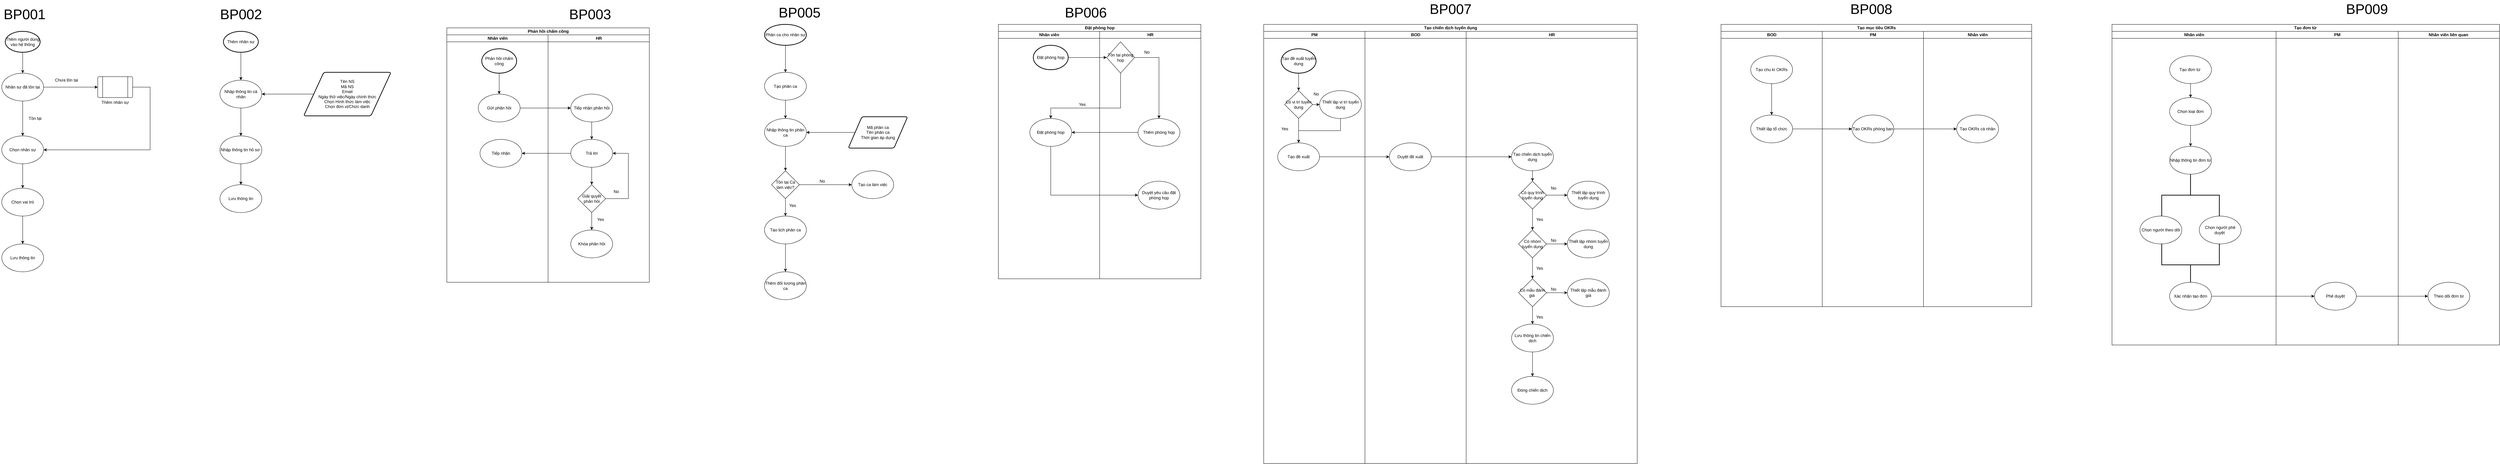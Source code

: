 <mxfile version="14.5.10" type="github">
  <diagram id="OnWkohsjED-JVvMXsNpU" name="Page-1">
    <mxGraphModel dx="1422" dy="794" grid="1" gridSize="10" guides="1" tooltips="1" connect="1" arrows="1" fold="1" page="1" pageScale="1" pageWidth="850" pageHeight="1100" math="0" shadow="0">
      <root>
        <mxCell id="0" />
        <mxCell id="1" parent="0" />
        <mxCell id="KjtllUWYRAtZ3XhFJOtX-8" style="edgeStyle=orthogonalEdgeStyle;rounded=0;orthogonalLoop=1;jettySize=auto;html=1;exitX=0.5;exitY=1;exitDx=0;exitDy=0;" parent="1" source="KjtllUWYRAtZ3XhFJOtX-5" target="KjtllUWYRAtZ3XhFJOtX-7" edge="1">
          <mxGeometry relative="1" as="geometry" />
        </mxCell>
        <mxCell id="KjtllUWYRAtZ3XhFJOtX-11" style="edgeStyle=orthogonalEdgeStyle;rounded=0;orthogonalLoop=1;jettySize=auto;html=1;entryX=0;entryY=0.5;entryDx=0;entryDy=0;" parent="1" source="KjtllUWYRAtZ3XhFJOtX-5" edge="1">
          <mxGeometry relative="1" as="geometry">
            <mxPoint x="590" y="260" as="targetPoint" />
          </mxGeometry>
        </mxCell>
        <mxCell id="KjtllUWYRAtZ3XhFJOtX-5" value="Nhân sự đã tồn tại" style="ellipse;whiteSpace=wrap;html=1;" parent="1" vertex="1">
          <mxGeometry x="315" y="220" width="120" height="80" as="geometry" />
        </mxCell>
        <mxCell id="KjtllUWYRAtZ3XhFJOtX-16" style="edgeStyle=orthogonalEdgeStyle;rounded=0;orthogonalLoop=1;jettySize=auto;html=1;exitX=0.5;exitY=1;exitDx=0;exitDy=0;entryX=0.5;entryY=0;entryDx=0;entryDy=0;" parent="1" source="KjtllUWYRAtZ3XhFJOtX-7" target="KjtllUWYRAtZ3XhFJOtX-15" edge="1">
          <mxGeometry relative="1" as="geometry" />
        </mxCell>
        <mxCell id="KjtllUWYRAtZ3XhFJOtX-7" value="Chọn nhân sự" style="ellipse;whiteSpace=wrap;html=1;" parent="1" vertex="1">
          <mxGeometry x="315" y="400" width="120" height="80" as="geometry" />
        </mxCell>
        <mxCell id="KjtllUWYRAtZ3XhFJOtX-9" value="Tồn tại" style="text;html=1;align=center;verticalAlign=middle;resizable=0;points=[];autosize=1;" parent="1" vertex="1">
          <mxGeometry x="385" y="340" width="50" height="20" as="geometry" />
        </mxCell>
        <mxCell id="KjtllUWYRAtZ3XhFJOtX-10" value="Chưa tồn tại" style="text;html=1;align=center;verticalAlign=middle;resizable=0;points=[];autosize=1;" parent="1" vertex="1">
          <mxGeometry x="460" y="230" width="80" height="20" as="geometry" />
        </mxCell>
        <mxCell id="KjtllUWYRAtZ3XhFJOtX-13" style="edgeStyle=orthogonalEdgeStyle;rounded=0;orthogonalLoop=1;jettySize=auto;html=1;entryX=1;entryY=0.5;entryDx=0;entryDy=0;" parent="1" source="KjtllUWYRAtZ3XhFJOtX-12" target="KjtllUWYRAtZ3XhFJOtX-7" edge="1">
          <mxGeometry relative="1" as="geometry">
            <Array as="points">
              <mxPoint x="740" y="260" />
              <mxPoint x="740" y="440" />
            </Array>
          </mxGeometry>
        </mxCell>
        <mxCell id="KjtllUWYRAtZ3XhFJOtX-12" value="Thêm nhân sự" style="verticalLabelPosition=bottom;verticalAlign=top;html=1;shape=process;whiteSpace=wrap;rounded=1;size=0.14;arcSize=6;" parent="1" vertex="1">
          <mxGeometry x="590" y="230" width="100" height="60" as="geometry" />
        </mxCell>
        <mxCell id="KjtllUWYRAtZ3XhFJOtX-25" style="edgeStyle=orthogonalEdgeStyle;rounded=0;orthogonalLoop=1;jettySize=auto;html=1;" parent="1" source="KjtllUWYRAtZ3XhFJOtX-15" target="KjtllUWYRAtZ3XhFJOtX-24" edge="1">
          <mxGeometry relative="1" as="geometry" />
        </mxCell>
        <mxCell id="KjtllUWYRAtZ3XhFJOtX-15" value="Chọn vai trò" style="ellipse;whiteSpace=wrap;html=1;" parent="1" vertex="1">
          <mxGeometry x="315" y="550" width="120" height="80" as="geometry" />
        </mxCell>
        <mxCell id="KjtllUWYRAtZ3XhFJOtX-19" style="edgeStyle=orthogonalEdgeStyle;rounded=0;orthogonalLoop=1;jettySize=auto;html=1;entryX=0.5;entryY=0;entryDx=0;entryDy=0;" parent="1" source="KjtllUWYRAtZ3XhFJOtX-18" target="KjtllUWYRAtZ3XhFJOtX-5" edge="1">
          <mxGeometry relative="1" as="geometry" />
        </mxCell>
        <mxCell id="KjtllUWYRAtZ3XhFJOtX-18" value="Thêm người dùng vào hệ thống" style="strokeWidth=2;html=1;shape=mxgraph.flowchart.start_1;whiteSpace=wrap;" parent="1" vertex="1">
          <mxGeometry x="325" y="100" width="100" height="60" as="geometry" />
        </mxCell>
        <mxCell id="KjtllUWYRAtZ3XhFJOtX-22" style="edgeStyle=orthogonalEdgeStyle;rounded=0;orthogonalLoop=1;jettySize=auto;html=1;" parent="1" source="KjtllUWYRAtZ3XhFJOtX-20" target="KjtllUWYRAtZ3XhFJOtX-21" edge="1">
          <mxGeometry relative="1" as="geometry" />
        </mxCell>
        <mxCell id="KjtllUWYRAtZ3XhFJOtX-20" value="Thêm nhân sự" style="strokeWidth=2;html=1;shape=mxgraph.flowchart.start_1;whiteSpace=wrap;" parent="1" vertex="1">
          <mxGeometry x="950" y="100" width="100" height="60" as="geometry" />
        </mxCell>
        <mxCell id="KjtllUWYRAtZ3XhFJOtX-31" style="edgeStyle=orthogonalEdgeStyle;rounded=0;orthogonalLoop=1;jettySize=auto;html=1;entryX=0.5;entryY=0;entryDx=0;entryDy=0;" parent="1" source="KjtllUWYRAtZ3XhFJOtX-21" target="KjtllUWYRAtZ3XhFJOtX-30" edge="1">
          <mxGeometry relative="1" as="geometry" />
        </mxCell>
        <mxCell id="KjtllUWYRAtZ3XhFJOtX-21" value="Nhập thông tin cá nhân" style="ellipse;whiteSpace=wrap;html=1;" parent="1" vertex="1">
          <mxGeometry x="940" y="240" width="120" height="80" as="geometry" />
        </mxCell>
        <mxCell id="KjtllUWYRAtZ3XhFJOtX-24" value="Lưu thông tin" style="ellipse;whiteSpace=wrap;html=1;" parent="1" vertex="1">
          <mxGeometry x="315" y="710" width="120" height="80" as="geometry" />
        </mxCell>
        <mxCell id="KjtllUWYRAtZ3XhFJOtX-26" value="Lưu thông tin" style="ellipse;whiteSpace=wrap;html=1;" parent="1" vertex="1">
          <mxGeometry x="940" y="540" width="120" height="80" as="geometry" />
        </mxCell>
        <mxCell id="KjtllUWYRAtZ3XhFJOtX-29" style="edgeStyle=orthogonalEdgeStyle;rounded=0;orthogonalLoop=1;jettySize=auto;html=1;entryX=1;entryY=0.5;entryDx=0;entryDy=0;" parent="1" source="KjtllUWYRAtZ3XhFJOtX-28" target="KjtllUWYRAtZ3XhFJOtX-21" edge="1">
          <mxGeometry relative="1" as="geometry" />
        </mxCell>
        <mxCell id="KjtllUWYRAtZ3XhFJOtX-28" value="Tên NS&lt;br&gt;Mã NS&lt;br&gt;Email&lt;br&gt;Ngày thử việc/Ngày chính thức&lt;br&gt;Chọn Hình thức làm việc&lt;br&gt;Chọn đơn vị/Chức danh" style="shape=parallelogram;html=1;strokeWidth=2;perimeter=parallelogramPerimeter;whiteSpace=wrap;rounded=1;arcSize=12;size=0.23;" parent="1" vertex="1">
          <mxGeometry x="1180" y="217.5" width="250" height="125" as="geometry" />
        </mxCell>
        <mxCell id="KjtllUWYRAtZ3XhFJOtX-32" style="edgeStyle=orthogonalEdgeStyle;rounded=0;orthogonalLoop=1;jettySize=auto;html=1;entryX=0.5;entryY=0;entryDx=0;entryDy=0;" parent="1" source="KjtllUWYRAtZ3XhFJOtX-30" target="KjtllUWYRAtZ3XhFJOtX-26" edge="1">
          <mxGeometry relative="1" as="geometry" />
        </mxCell>
        <mxCell id="KjtllUWYRAtZ3XhFJOtX-30" value="Nhập thông tin hồ sơ&amp;nbsp;" style="ellipse;whiteSpace=wrap;html=1;" parent="1" vertex="1">
          <mxGeometry x="940" y="400" width="120" height="80" as="geometry" />
        </mxCell>
        <mxCell id="KjtllUWYRAtZ3XhFJOtX-33" value="Phản hồi chấm công" style="swimlane;html=1;childLayout=stackLayout;resizeParent=1;resizeParentMax=0;startSize=20;" parent="1" vertex="1">
          <mxGeometry x="1590" y="90" width="580" height="730" as="geometry" />
        </mxCell>
        <mxCell id="KjtllUWYRAtZ3XhFJOtX-34" value="Nhân viên" style="swimlane;html=1;startSize=20;" parent="KjtllUWYRAtZ3XhFJOtX-33" vertex="1">
          <mxGeometry y="20" width="290" height="710" as="geometry" />
        </mxCell>
        <mxCell id="KjtllUWYRAtZ3XhFJOtX-40" style="edgeStyle=orthogonalEdgeStyle;rounded=0;orthogonalLoop=1;jettySize=auto;html=1;entryX=0.5;entryY=0;entryDx=0;entryDy=0;" parent="KjtllUWYRAtZ3XhFJOtX-34" source="KjtllUWYRAtZ3XhFJOtX-37" target="KjtllUWYRAtZ3XhFJOtX-39" edge="1">
          <mxGeometry relative="1" as="geometry" />
        </mxCell>
        <mxCell id="KjtllUWYRAtZ3XhFJOtX-37" value="Phản hồi chấm công" style="strokeWidth=2;html=1;shape=mxgraph.flowchart.start_2;whiteSpace=wrap;" parent="KjtllUWYRAtZ3XhFJOtX-34" vertex="1">
          <mxGeometry x="100" y="40" width="100" height="70" as="geometry" />
        </mxCell>
        <mxCell id="KjtllUWYRAtZ3XhFJOtX-39" value="Gửi phản hồi" style="ellipse;whiteSpace=wrap;html=1;" parent="KjtllUWYRAtZ3XhFJOtX-34" vertex="1">
          <mxGeometry x="90" y="170" width="120" height="80" as="geometry" />
        </mxCell>
        <mxCell id="KjtllUWYRAtZ3XhFJOtX-43" value="Tiếp nhận" style="ellipse;whiteSpace=wrap;html=1;" parent="KjtllUWYRAtZ3XhFJOtX-34" vertex="1">
          <mxGeometry x="95" y="300" width="120" height="80" as="geometry" />
        </mxCell>
        <mxCell id="KjtllUWYRAtZ3XhFJOtX-35" value="HR" style="swimlane;html=1;startSize=20;" parent="KjtllUWYRAtZ3XhFJOtX-33" vertex="1">
          <mxGeometry x="290" y="20" width="290" height="710" as="geometry" />
        </mxCell>
        <mxCell id="KjtllUWYRAtZ3XhFJOtX-45" style="edgeStyle=orthogonalEdgeStyle;rounded=0;orthogonalLoop=1;jettySize=auto;html=1;entryX=0.5;entryY=0;entryDx=0;entryDy=0;" parent="KjtllUWYRAtZ3XhFJOtX-35" source="KjtllUWYRAtZ3XhFJOtX-38" target="KjtllUWYRAtZ3XhFJOtX-42" edge="1">
          <mxGeometry relative="1" as="geometry" />
        </mxCell>
        <mxCell id="KjtllUWYRAtZ3XhFJOtX-38" value="Tiếp nhận phản hồi" style="ellipse;whiteSpace=wrap;html=1;" parent="KjtllUWYRAtZ3XhFJOtX-35" vertex="1">
          <mxGeometry x="65" y="170" width="120" height="80" as="geometry" />
        </mxCell>
        <mxCell id="KjtllUWYRAtZ3XhFJOtX-49" style="edgeStyle=orthogonalEdgeStyle;rounded=0;orthogonalLoop=1;jettySize=auto;html=1;exitX=0.5;exitY=1;exitDx=0;exitDy=0;" parent="KjtllUWYRAtZ3XhFJOtX-35" source="KjtllUWYRAtZ3XhFJOtX-42" target="KjtllUWYRAtZ3XhFJOtX-46" edge="1">
          <mxGeometry relative="1" as="geometry" />
        </mxCell>
        <mxCell id="KjtllUWYRAtZ3XhFJOtX-42" value="Trả lời" style="ellipse;whiteSpace=wrap;html=1;" parent="KjtllUWYRAtZ3XhFJOtX-35" vertex="1">
          <mxGeometry x="65" y="300" width="120" height="80" as="geometry" />
        </mxCell>
        <mxCell id="KjtllUWYRAtZ3XhFJOtX-48" style="edgeStyle=orthogonalEdgeStyle;rounded=0;orthogonalLoop=1;jettySize=auto;html=1;exitX=0.5;exitY=1;exitDx=0;exitDy=0;entryX=0.5;entryY=0;entryDx=0;entryDy=0;" parent="KjtllUWYRAtZ3XhFJOtX-35" source="KjtllUWYRAtZ3XhFJOtX-46" target="KjtllUWYRAtZ3XhFJOtX-47" edge="1">
          <mxGeometry relative="1" as="geometry" />
        </mxCell>
        <mxCell id="KjtllUWYRAtZ3XhFJOtX-51" style="edgeStyle=orthogonalEdgeStyle;rounded=0;orthogonalLoop=1;jettySize=auto;html=1;exitX=1;exitY=0.5;exitDx=0;exitDy=0;entryX=1;entryY=0.5;entryDx=0;entryDy=0;" parent="KjtllUWYRAtZ3XhFJOtX-35" source="KjtllUWYRAtZ3XhFJOtX-46" target="KjtllUWYRAtZ3XhFJOtX-42" edge="1">
          <mxGeometry relative="1" as="geometry">
            <Array as="points">
              <mxPoint x="230" y="470" />
              <mxPoint x="230" y="340" />
            </Array>
          </mxGeometry>
        </mxCell>
        <mxCell id="KjtllUWYRAtZ3XhFJOtX-46" value="Giải quyết phản hồi" style="rhombus;whiteSpace=wrap;html=1;" parent="KjtllUWYRAtZ3XhFJOtX-35" vertex="1">
          <mxGeometry x="85" y="430" width="80" height="80" as="geometry" />
        </mxCell>
        <mxCell id="KjtllUWYRAtZ3XhFJOtX-47" value="Khóa phản hồi" style="ellipse;whiteSpace=wrap;html=1;" parent="KjtllUWYRAtZ3XhFJOtX-35" vertex="1">
          <mxGeometry x="65" y="560" width="120" height="80" as="geometry" />
        </mxCell>
        <mxCell id="KjtllUWYRAtZ3XhFJOtX-50" value="Yes" style="text;html=1;align=center;verticalAlign=middle;resizable=0;points=[];autosize=1;" parent="KjtllUWYRAtZ3XhFJOtX-35" vertex="1">
          <mxGeometry x="130" y="520" width="40" height="20" as="geometry" />
        </mxCell>
        <mxCell id="KjtllUWYRAtZ3XhFJOtX-52" value="No" style="text;html=1;align=center;verticalAlign=middle;resizable=0;points=[];autosize=1;" parent="KjtllUWYRAtZ3XhFJOtX-35" vertex="1">
          <mxGeometry x="180" y="440" width="30" height="20" as="geometry" />
        </mxCell>
        <mxCell id="KjtllUWYRAtZ3XhFJOtX-41" style="edgeStyle=orthogonalEdgeStyle;rounded=0;orthogonalLoop=1;jettySize=auto;html=1;" parent="KjtllUWYRAtZ3XhFJOtX-33" source="KjtllUWYRAtZ3XhFJOtX-39" target="KjtllUWYRAtZ3XhFJOtX-38" edge="1">
          <mxGeometry relative="1" as="geometry" />
        </mxCell>
        <mxCell id="KjtllUWYRAtZ3XhFJOtX-44" style="edgeStyle=orthogonalEdgeStyle;rounded=0;orthogonalLoop=1;jettySize=auto;html=1;entryX=1;entryY=0.5;entryDx=0;entryDy=0;" parent="KjtllUWYRAtZ3XhFJOtX-33" source="KjtllUWYRAtZ3XhFJOtX-42" target="KjtllUWYRAtZ3XhFJOtX-43" edge="1">
          <mxGeometry relative="1" as="geometry" />
        </mxCell>
        <mxCell id="IRBAEC7LRZu6WZKcCCB6-42" style="edgeStyle=orthogonalEdgeStyle;rounded=0;orthogonalLoop=1;jettySize=auto;html=1;fontSize=40;" parent="1" source="KjtllUWYRAtZ3XhFJOtX-53" target="KjtllUWYRAtZ3XhFJOtX-54" edge="1">
          <mxGeometry relative="1" as="geometry" />
        </mxCell>
        <mxCell id="KjtllUWYRAtZ3XhFJOtX-53" value="Phân ca cho nhân sự" style="strokeWidth=2;html=1;shape=mxgraph.flowchart.start_1;whiteSpace=wrap;" parent="1" vertex="1">
          <mxGeometry x="2500" y="80" width="120" height="60" as="geometry" />
        </mxCell>
        <mxCell id="KjtllUWYRAtZ3XhFJOtX-65" style="edgeStyle=orthogonalEdgeStyle;rounded=0;orthogonalLoop=1;jettySize=auto;html=1;exitX=0.5;exitY=1;exitDx=0;exitDy=0;" parent="1" source="KjtllUWYRAtZ3XhFJOtX-54" target="KjtllUWYRAtZ3XhFJOtX-55" edge="1">
          <mxGeometry relative="1" as="geometry" />
        </mxCell>
        <mxCell id="KjtllUWYRAtZ3XhFJOtX-54" value="Tạo phân ca" style="ellipse;whiteSpace=wrap;html=1;" parent="1" vertex="1">
          <mxGeometry x="2500" y="217.5" width="120" height="80" as="geometry" />
        </mxCell>
        <mxCell id="KjtllUWYRAtZ3XhFJOtX-64" style="edgeStyle=orthogonalEdgeStyle;rounded=0;orthogonalLoop=1;jettySize=auto;html=1;" parent="1" source="KjtllUWYRAtZ3XhFJOtX-55" target="KjtllUWYRAtZ3XhFJOtX-60" edge="1">
          <mxGeometry relative="1" as="geometry" />
        </mxCell>
        <mxCell id="KjtllUWYRAtZ3XhFJOtX-55" value="Nhập thông tin phân ca" style="ellipse;whiteSpace=wrap;html=1;" parent="1" vertex="1">
          <mxGeometry x="2500" y="350" width="120" height="80" as="geometry" />
        </mxCell>
        <mxCell id="KjtllUWYRAtZ3XhFJOtX-57" style="edgeStyle=orthogonalEdgeStyle;rounded=0;orthogonalLoop=1;jettySize=auto;html=1;exitX=0;exitY=0.5;exitDx=0;exitDy=0;entryX=1;entryY=0.5;entryDx=0;entryDy=0;" parent="1" source="KjtllUWYRAtZ3XhFJOtX-56" target="KjtllUWYRAtZ3XhFJOtX-55" edge="1">
          <mxGeometry relative="1" as="geometry" />
        </mxCell>
        <mxCell id="KjtllUWYRAtZ3XhFJOtX-56" value="Mã phân ca&lt;br&gt;Tên phân ca&lt;br&gt;Thời gian áp dụng&lt;br&gt;" style="shape=parallelogram;html=1;strokeWidth=2;perimeter=parallelogramPerimeter;whiteSpace=wrap;rounded=1;arcSize=12;size=0.23;" parent="1" vertex="1">
          <mxGeometry x="2740" y="345" width="170" height="90" as="geometry" />
        </mxCell>
        <mxCell id="KjtllUWYRAtZ3XhFJOtX-70" style="edgeStyle=orthogonalEdgeStyle;rounded=0;orthogonalLoop=1;jettySize=auto;html=1;entryX=0.5;entryY=0;entryDx=0;entryDy=0;" parent="1" source="KjtllUWYRAtZ3XhFJOtX-58" target="KjtllUWYRAtZ3XhFJOtX-69" edge="1">
          <mxGeometry relative="1" as="geometry" />
        </mxCell>
        <mxCell id="KjtllUWYRAtZ3XhFJOtX-58" value="Tạo lịch phân ca" style="ellipse;whiteSpace=wrap;html=1;" parent="1" vertex="1">
          <mxGeometry x="2500" y="630" width="120" height="80" as="geometry" />
        </mxCell>
        <mxCell id="KjtllUWYRAtZ3XhFJOtX-63" style="edgeStyle=orthogonalEdgeStyle;rounded=0;orthogonalLoop=1;jettySize=auto;html=1;" parent="1" source="KjtllUWYRAtZ3XhFJOtX-60" target="KjtllUWYRAtZ3XhFJOtX-61" edge="1">
          <mxGeometry relative="1" as="geometry" />
        </mxCell>
        <mxCell id="KjtllUWYRAtZ3XhFJOtX-66" style="edgeStyle=orthogonalEdgeStyle;rounded=0;orthogonalLoop=1;jettySize=auto;html=1;exitX=0.5;exitY=1;exitDx=0;exitDy=0;" parent="1" source="KjtllUWYRAtZ3XhFJOtX-60" target="KjtllUWYRAtZ3XhFJOtX-58" edge="1">
          <mxGeometry relative="1" as="geometry" />
        </mxCell>
        <mxCell id="KjtllUWYRAtZ3XhFJOtX-60" value="Tồn tại Ca làm việc?" style="rhombus;whiteSpace=wrap;html=1;" parent="1" vertex="1">
          <mxGeometry x="2520" y="500" width="80" height="80" as="geometry" />
        </mxCell>
        <mxCell id="KjtllUWYRAtZ3XhFJOtX-61" value="Tạo ca làm việc" style="ellipse;whiteSpace=wrap;html=1;" parent="1" vertex="1">
          <mxGeometry x="2750" y="500" width="120" height="80" as="geometry" />
        </mxCell>
        <mxCell id="KjtllUWYRAtZ3XhFJOtX-67" value="No" style="text;html=1;align=center;verticalAlign=middle;resizable=0;points=[];autosize=1;" parent="1" vertex="1">
          <mxGeometry x="2650" y="520" width="30" height="20" as="geometry" />
        </mxCell>
        <mxCell id="KjtllUWYRAtZ3XhFJOtX-68" value="Yes" style="text;html=1;align=center;verticalAlign=middle;resizable=0;points=[];autosize=1;" parent="1" vertex="1">
          <mxGeometry x="2560" y="590" width="40" height="20" as="geometry" />
        </mxCell>
        <mxCell id="KjtllUWYRAtZ3XhFJOtX-69" value="Thêm đối tượng phân ca" style="ellipse;whiteSpace=wrap;html=1;" parent="1" vertex="1">
          <mxGeometry x="2500" y="790" width="120" height="80" as="geometry" />
        </mxCell>
        <mxCell id="KjtllUWYRAtZ3XhFJOtX-72" value="Đặt phòng họp" style="swimlane;html=1;childLayout=stackLayout;resizeParent=1;resizeParentMax=0;startSize=20;" parent="1" vertex="1">
          <mxGeometry x="3170" y="80" width="580" height="730" as="geometry" />
        </mxCell>
        <mxCell id="KjtllUWYRAtZ3XhFJOtX-73" value="Nhân viên" style="swimlane;html=1;startSize=20;" parent="KjtllUWYRAtZ3XhFJOtX-72" vertex="1">
          <mxGeometry y="20" width="290" height="710" as="geometry" />
        </mxCell>
        <mxCell id="KjtllUWYRAtZ3XhFJOtX-75" value="Đặt phòng họp" style="strokeWidth=2;html=1;shape=mxgraph.flowchart.start_2;whiteSpace=wrap;" parent="KjtllUWYRAtZ3XhFJOtX-73" vertex="1">
          <mxGeometry x="100" y="40" width="100" height="70" as="geometry" />
        </mxCell>
        <mxCell id="KjtllUWYRAtZ3XhFJOtX-96" value="Đặt phòng họp" style="ellipse;whiteSpace=wrap;html=1;" parent="KjtllUWYRAtZ3XhFJOtX-73" vertex="1">
          <mxGeometry x="90" y="250" width="120" height="80" as="geometry" />
        </mxCell>
        <mxCell id="KjtllUWYRAtZ3XhFJOtX-98" value="Yes" style="text;html=1;align=center;verticalAlign=middle;resizable=0;points=[];autosize=1;" parent="KjtllUWYRAtZ3XhFJOtX-73" vertex="1">
          <mxGeometry x="220" y="200" width="40" height="20" as="geometry" />
        </mxCell>
        <mxCell id="KjtllUWYRAtZ3XhFJOtX-92" style="edgeStyle=orthogonalEdgeStyle;rounded=0;orthogonalLoop=1;jettySize=auto;html=1;entryX=0;entryY=0.5;entryDx=0;entryDy=0;" parent="KjtllUWYRAtZ3XhFJOtX-72" source="KjtllUWYRAtZ3XhFJOtX-75" target="KjtllUWYRAtZ3XhFJOtX-91" edge="1">
          <mxGeometry relative="1" as="geometry" />
        </mxCell>
        <mxCell id="KjtllUWYRAtZ3XhFJOtX-97" style="edgeStyle=orthogonalEdgeStyle;rounded=0;orthogonalLoop=1;jettySize=auto;html=1;entryX=0.5;entryY=0;entryDx=0;entryDy=0;" parent="KjtllUWYRAtZ3XhFJOtX-72" source="KjtllUWYRAtZ3XhFJOtX-91" target="KjtllUWYRAtZ3XhFJOtX-96" edge="1">
          <mxGeometry relative="1" as="geometry">
            <Array as="points">
              <mxPoint x="350" y="240" />
            </Array>
          </mxGeometry>
        </mxCell>
        <mxCell id="KjtllUWYRAtZ3XhFJOtX-99" style="edgeStyle=orthogonalEdgeStyle;rounded=0;orthogonalLoop=1;jettySize=auto;html=1;entryX=1;entryY=0.5;entryDx=0;entryDy=0;" parent="KjtllUWYRAtZ3XhFJOtX-72" source="KjtllUWYRAtZ3XhFJOtX-93" target="KjtllUWYRAtZ3XhFJOtX-96" edge="1">
          <mxGeometry relative="1" as="geometry" />
        </mxCell>
        <mxCell id="KjtllUWYRAtZ3XhFJOtX-78" value="HR" style="swimlane;html=1;startSize=20;" parent="KjtllUWYRAtZ3XhFJOtX-72" vertex="1">
          <mxGeometry x="290" y="20" width="290" height="710" as="geometry" />
        </mxCell>
        <mxCell id="KjtllUWYRAtZ3XhFJOtX-94" style="edgeStyle=orthogonalEdgeStyle;rounded=0;orthogonalLoop=1;jettySize=auto;html=1;entryX=0.5;entryY=0;entryDx=0;entryDy=0;" parent="KjtllUWYRAtZ3XhFJOtX-78" source="KjtllUWYRAtZ3XhFJOtX-91" target="KjtllUWYRAtZ3XhFJOtX-93" edge="1">
          <mxGeometry relative="1" as="geometry" />
        </mxCell>
        <mxCell id="KjtllUWYRAtZ3XhFJOtX-91" value="Tồn tại phòng họp" style="rhombus;whiteSpace=wrap;html=1;" parent="KjtllUWYRAtZ3XhFJOtX-78" vertex="1">
          <mxGeometry x="20" y="30" width="80" height="90" as="geometry" />
        </mxCell>
        <mxCell id="KjtllUWYRAtZ3XhFJOtX-93" value="Thêm phòng họp" style="ellipse;whiteSpace=wrap;html=1;" parent="KjtllUWYRAtZ3XhFJOtX-78" vertex="1">
          <mxGeometry x="110" y="250" width="120" height="80" as="geometry" />
        </mxCell>
        <mxCell id="KjtllUWYRAtZ3XhFJOtX-95" value="No" style="text;html=1;align=center;verticalAlign=middle;resizable=0;points=[];autosize=1;" parent="KjtllUWYRAtZ3XhFJOtX-78" vertex="1">
          <mxGeometry x="120" y="50" width="30" height="20" as="geometry" />
        </mxCell>
        <mxCell id="KjtllUWYRAtZ3XhFJOtX-100" value="Duyệt yêu cầu đặt phòng họp" style="ellipse;whiteSpace=wrap;html=1;" parent="KjtllUWYRAtZ3XhFJOtX-78" vertex="1">
          <mxGeometry x="110" y="430" width="120" height="80" as="geometry" />
        </mxCell>
        <mxCell id="KjtllUWYRAtZ3XhFJOtX-102" style="edgeStyle=orthogonalEdgeStyle;rounded=0;orthogonalLoop=1;jettySize=auto;html=1;entryX=0;entryY=0.5;entryDx=0;entryDy=0;" parent="KjtllUWYRAtZ3XhFJOtX-72" source="KjtllUWYRAtZ3XhFJOtX-96" target="KjtllUWYRAtZ3XhFJOtX-100" edge="1">
          <mxGeometry relative="1" as="geometry">
            <Array as="points">
              <mxPoint x="150" y="490" />
            </Array>
          </mxGeometry>
        </mxCell>
        <mxCell id="KjtllUWYRAtZ3XhFJOtX-103" value="Tạo chiến dịch tuyển dụng" style="swimlane;html=1;childLayout=stackLayout;resizeParent=1;resizeParentMax=0;startSize=20;" parent="1" vertex="1">
          <mxGeometry x="3930" y="80" width="1070" height="1260" as="geometry" />
        </mxCell>
        <mxCell id="KjtllUWYRAtZ3XhFJOtX-104" value="PM" style="swimlane;html=1;startSize=20;" parent="KjtllUWYRAtZ3XhFJOtX-103" vertex="1">
          <mxGeometry y="20" width="290" height="1240" as="geometry" />
        </mxCell>
        <mxCell id="KjtllUWYRAtZ3XhFJOtX-141" style="edgeStyle=orthogonalEdgeStyle;rounded=0;orthogonalLoop=1;jettySize=auto;html=1;exitX=0.5;exitY=1;exitDx=0;exitDy=0;exitPerimeter=0;" parent="KjtllUWYRAtZ3XhFJOtX-104" source="KjtllUWYRAtZ3XhFJOtX-105" target="KjtllUWYRAtZ3XhFJOtX-121" edge="1">
          <mxGeometry relative="1" as="geometry" />
        </mxCell>
        <mxCell id="KjtllUWYRAtZ3XhFJOtX-105" value="Tạo đề xuất tuyển dụng" style="strokeWidth=2;html=1;shape=mxgraph.flowchart.start_2;whiteSpace=wrap;" parent="KjtllUWYRAtZ3XhFJOtX-104" vertex="1">
          <mxGeometry x="50" y="50" width="100" height="70" as="geometry" />
        </mxCell>
        <mxCell id="KjtllUWYRAtZ3XhFJOtX-142" style="edgeStyle=orthogonalEdgeStyle;rounded=0;orthogonalLoop=1;jettySize=auto;html=1;exitX=1;exitY=0.5;exitDx=0;exitDy=0;entryX=0;entryY=0.5;entryDx=0;entryDy=0;" parent="KjtllUWYRAtZ3XhFJOtX-104" source="KjtllUWYRAtZ3XhFJOtX-121" target="KjtllUWYRAtZ3XhFJOtX-130" edge="1">
          <mxGeometry relative="1" as="geometry" />
        </mxCell>
        <mxCell id="KjtllUWYRAtZ3XhFJOtX-143" style="edgeStyle=orthogonalEdgeStyle;rounded=0;orthogonalLoop=1;jettySize=auto;html=1;" parent="KjtllUWYRAtZ3XhFJOtX-104" source="KjtllUWYRAtZ3XhFJOtX-121" target="KjtllUWYRAtZ3XhFJOtX-122" edge="1">
          <mxGeometry relative="1" as="geometry" />
        </mxCell>
        <mxCell id="KjtllUWYRAtZ3XhFJOtX-121" value="Có vị trí tuyển dụng" style="rhombus;whiteSpace=wrap;html=1;" parent="KjtllUWYRAtZ3XhFJOtX-104" vertex="1">
          <mxGeometry x="60" y="170" width="80" height="80" as="geometry" />
        </mxCell>
        <mxCell id="KjtllUWYRAtZ3XhFJOtX-122" value="Tạo đề xuất" style="ellipse;whiteSpace=wrap;html=1;" parent="KjtllUWYRAtZ3XhFJOtX-104" vertex="1">
          <mxGeometry x="40" y="320" width="120" height="80" as="geometry" />
        </mxCell>
        <mxCell id="KjtllUWYRAtZ3XhFJOtX-144" style="edgeStyle=orthogonalEdgeStyle;rounded=0;orthogonalLoop=1;jettySize=auto;html=1;exitX=0.5;exitY=1;exitDx=0;exitDy=0;entryX=0.5;entryY=0;entryDx=0;entryDy=0;" parent="KjtllUWYRAtZ3XhFJOtX-104" source="KjtllUWYRAtZ3XhFJOtX-130" target="KjtllUWYRAtZ3XhFJOtX-122" edge="1">
          <mxGeometry relative="1" as="geometry" />
        </mxCell>
        <mxCell id="KjtllUWYRAtZ3XhFJOtX-130" value="Thiết lập vị trí tuyển dụng" style="ellipse;whiteSpace=wrap;html=1;" parent="KjtllUWYRAtZ3XhFJOtX-104" vertex="1">
          <mxGeometry x="160" y="170" width="120" height="80" as="geometry" />
        </mxCell>
        <mxCell id="KjtllUWYRAtZ3XhFJOtX-124" value="BOD" style="swimlane;html=1;startSize=20;" parent="KjtllUWYRAtZ3XhFJOtX-103" vertex="1">
          <mxGeometry x="290" y="20" width="290" height="1240" as="geometry" />
        </mxCell>
        <mxCell id="KjtllUWYRAtZ3XhFJOtX-125" value="Duyệt đề xuất" style="ellipse;whiteSpace=wrap;html=1;" parent="KjtllUWYRAtZ3XhFJOtX-124" vertex="1">
          <mxGeometry x="70" y="320" width="120" height="80" as="geometry" />
        </mxCell>
        <mxCell id="KjtllUWYRAtZ3XhFJOtX-147" style="edgeStyle=orthogonalEdgeStyle;rounded=0;orthogonalLoop=1;jettySize=auto;html=1;exitX=1;exitY=0.5;exitDx=0;exitDy=0;entryX=0;entryY=0.5;entryDx=0;entryDy=0;" parent="KjtllUWYRAtZ3XhFJOtX-103" source="KjtllUWYRAtZ3XhFJOtX-122" target="KjtllUWYRAtZ3XhFJOtX-125" edge="1">
          <mxGeometry relative="1" as="geometry" />
        </mxCell>
        <mxCell id="KjtllUWYRAtZ3XhFJOtX-148" style="edgeStyle=orthogonalEdgeStyle;rounded=0;orthogonalLoop=1;jettySize=auto;html=1;exitX=1;exitY=0.5;exitDx=0;exitDy=0;" parent="KjtllUWYRAtZ3XhFJOtX-103" source="KjtllUWYRAtZ3XhFJOtX-125" target="KjtllUWYRAtZ3XhFJOtX-126" edge="1">
          <mxGeometry relative="1" as="geometry" />
        </mxCell>
        <mxCell id="KjtllUWYRAtZ3XhFJOtX-111" value="HR" style="swimlane;html=1;startSize=20;" parent="KjtllUWYRAtZ3XhFJOtX-103" vertex="1">
          <mxGeometry x="580" y="20" width="490" height="1240" as="geometry" />
        </mxCell>
        <mxCell id="KjtllUWYRAtZ3XhFJOtX-136" style="edgeStyle=orthogonalEdgeStyle;rounded=0;orthogonalLoop=1;jettySize=auto;html=1;exitX=1;exitY=0.5;exitDx=0;exitDy=0;" parent="KjtllUWYRAtZ3XhFJOtX-111" source="KjtllUWYRAtZ3XhFJOtX-127" target="KjtllUWYRAtZ3XhFJOtX-133" edge="1">
          <mxGeometry relative="1" as="geometry" />
        </mxCell>
        <mxCell id="KjtllUWYRAtZ3XhFJOtX-127" value="Có quy trình tuyển dụng" style="rhombus;whiteSpace=wrap;html=1;" parent="KjtllUWYRAtZ3XhFJOtX-111" vertex="1">
          <mxGeometry x="150" y="430" width="80" height="80" as="geometry" />
        </mxCell>
        <mxCell id="KjtllUWYRAtZ3XhFJOtX-139" style="edgeStyle=orthogonalEdgeStyle;rounded=0;orthogonalLoop=1;jettySize=auto;html=1;exitX=1;exitY=0.5;exitDx=0;exitDy=0;" parent="KjtllUWYRAtZ3XhFJOtX-111" source="KjtllUWYRAtZ3XhFJOtX-129" target="KjtllUWYRAtZ3XhFJOtX-135" edge="1">
          <mxGeometry relative="1" as="geometry" />
        </mxCell>
        <mxCell id="KjtllUWYRAtZ3XhFJOtX-158" style="edgeStyle=orthogonalEdgeStyle;rounded=0;orthogonalLoop=1;jettySize=auto;html=1;exitX=0.5;exitY=1;exitDx=0;exitDy=0;entryX=0.5;entryY=0;entryDx=0;entryDy=0;" parent="KjtllUWYRAtZ3XhFJOtX-111" source="KjtllUWYRAtZ3XhFJOtX-129" target="KjtllUWYRAtZ3XhFJOtX-157" edge="1">
          <mxGeometry relative="1" as="geometry" />
        </mxCell>
        <mxCell id="KjtllUWYRAtZ3XhFJOtX-129" value="Có mẫu đánh giá&amp;nbsp;" style="rhombus;whiteSpace=wrap;html=1;" parent="KjtllUWYRAtZ3XhFJOtX-111" vertex="1">
          <mxGeometry x="150" y="710" width="80" height="80" as="geometry" />
        </mxCell>
        <mxCell id="KjtllUWYRAtZ3XhFJOtX-135" value="Thiết lập mẫu đánh giá" style="ellipse;whiteSpace=wrap;html=1;" parent="KjtllUWYRAtZ3XhFJOtX-111" vertex="1">
          <mxGeometry x="290" y="710" width="120" height="80" as="geometry" />
        </mxCell>
        <mxCell id="KjtllUWYRAtZ3XhFJOtX-134" value="Thiết lập nhóm tuyển dụng" style="ellipse;whiteSpace=wrap;html=1;" parent="KjtllUWYRAtZ3XhFJOtX-111" vertex="1">
          <mxGeometry x="290" y="570" width="120" height="80" as="geometry" />
        </mxCell>
        <mxCell id="KjtllUWYRAtZ3XhFJOtX-133" value="Thiết lập quy trình tuyển dụng" style="ellipse;whiteSpace=wrap;html=1;" parent="KjtllUWYRAtZ3XhFJOtX-111" vertex="1">
          <mxGeometry x="290" y="430" width="120" height="80" as="geometry" />
        </mxCell>
        <mxCell id="KjtllUWYRAtZ3XhFJOtX-150" style="edgeStyle=orthogonalEdgeStyle;rounded=0;orthogonalLoop=1;jettySize=auto;html=1;entryX=0.5;entryY=0;entryDx=0;entryDy=0;" parent="KjtllUWYRAtZ3XhFJOtX-111" source="KjtllUWYRAtZ3XhFJOtX-126" target="KjtllUWYRAtZ3XhFJOtX-127" edge="1">
          <mxGeometry relative="1" as="geometry" />
        </mxCell>
        <mxCell id="KjtllUWYRAtZ3XhFJOtX-126" value="Tạo chiến dịch tuyển dụng" style="ellipse;whiteSpace=wrap;html=1;" parent="KjtllUWYRAtZ3XhFJOtX-111" vertex="1">
          <mxGeometry x="130" y="320" width="120" height="80" as="geometry" />
        </mxCell>
        <mxCell id="KjtllUWYRAtZ3XhFJOtX-152" value="No" style="text;html=1;align=center;verticalAlign=middle;resizable=0;points=[];autosize=1;" parent="KjtllUWYRAtZ3XhFJOtX-111" vertex="1">
          <mxGeometry x="235" y="590" width="30" height="20" as="geometry" />
        </mxCell>
        <mxCell id="KjtllUWYRAtZ3XhFJOtX-153" value="No" style="text;html=1;align=center;verticalAlign=middle;resizable=0;points=[];autosize=1;" parent="KjtllUWYRAtZ3XhFJOtX-111" vertex="1">
          <mxGeometry x="235" y="730" width="30" height="20" as="geometry" />
        </mxCell>
        <mxCell id="KjtllUWYRAtZ3XhFJOtX-154" value="Yes" style="text;html=1;align=center;verticalAlign=middle;resizable=0;points=[];autosize=1;" parent="KjtllUWYRAtZ3XhFJOtX-111" vertex="1">
          <mxGeometry x="190" y="670" width="40" height="20" as="geometry" />
        </mxCell>
        <mxCell id="KjtllUWYRAtZ3XhFJOtX-155" value="Yes" style="text;html=1;align=center;verticalAlign=middle;resizable=0;points=[];autosize=1;" parent="KjtllUWYRAtZ3XhFJOtX-111" vertex="1">
          <mxGeometry x="190" y="530" width="40" height="20" as="geometry" />
        </mxCell>
        <mxCell id="KjtllUWYRAtZ3XhFJOtX-156" value="Yes" style="text;html=1;align=center;verticalAlign=middle;resizable=0;points=[];autosize=1;" parent="KjtllUWYRAtZ3XhFJOtX-111" vertex="1">
          <mxGeometry x="190" y="810" width="40" height="20" as="geometry" />
        </mxCell>
        <mxCell id="KjtllUWYRAtZ3XhFJOtX-163" style="edgeStyle=orthogonalEdgeStyle;rounded=0;orthogonalLoop=1;jettySize=auto;html=1;" parent="KjtllUWYRAtZ3XhFJOtX-111" source="KjtllUWYRAtZ3XhFJOtX-157" target="KjtllUWYRAtZ3XhFJOtX-160" edge="1">
          <mxGeometry relative="1" as="geometry" />
        </mxCell>
        <mxCell id="KjtllUWYRAtZ3XhFJOtX-157" value="Lưu thông tin chiến dịch" style="ellipse;whiteSpace=wrap;html=1;" parent="KjtllUWYRAtZ3XhFJOtX-111" vertex="1">
          <mxGeometry x="130" y="840" width="120" height="80" as="geometry" />
        </mxCell>
        <mxCell id="KjtllUWYRAtZ3XhFJOtX-160" value="Đóng chiến dịch" style="ellipse;whiteSpace=wrap;html=1;" parent="KjtllUWYRAtZ3XhFJOtX-111" vertex="1">
          <mxGeometry x="130" y="990" width="120" height="80" as="geometry" />
        </mxCell>
        <mxCell id="KjtllUWYRAtZ3XhFJOtX-138" style="edgeStyle=orthogonalEdgeStyle;rounded=0;orthogonalLoop=1;jettySize=auto;html=1;exitX=0.5;exitY=1;exitDx=0;exitDy=0;entryX=0.5;entryY=0;entryDx=0;entryDy=0;" parent="1" source="KjtllUWYRAtZ3XhFJOtX-128" target="KjtllUWYRAtZ3XhFJOtX-129" edge="1">
          <mxGeometry relative="1" as="geometry" />
        </mxCell>
        <mxCell id="KjtllUWYRAtZ3XhFJOtX-140" style="edgeStyle=orthogonalEdgeStyle;rounded=0;orthogonalLoop=1;jettySize=auto;html=1;" parent="1" source="KjtllUWYRAtZ3XhFJOtX-128" target="KjtllUWYRAtZ3XhFJOtX-134" edge="1">
          <mxGeometry relative="1" as="geometry" />
        </mxCell>
        <mxCell id="KjtllUWYRAtZ3XhFJOtX-128" value="Có nhóm tuyển dụng" style="rhombus;whiteSpace=wrap;html=1;" parent="1" vertex="1">
          <mxGeometry x="4660" y="670" width="80" height="80" as="geometry" />
        </mxCell>
        <mxCell id="KjtllUWYRAtZ3XhFJOtX-137" style="edgeStyle=orthogonalEdgeStyle;rounded=0;orthogonalLoop=1;jettySize=auto;html=1;exitX=0.5;exitY=1;exitDx=0;exitDy=0;" parent="1" source="KjtllUWYRAtZ3XhFJOtX-127" target="KjtllUWYRAtZ3XhFJOtX-128" edge="1">
          <mxGeometry relative="1" as="geometry" />
        </mxCell>
        <mxCell id="KjtllUWYRAtZ3XhFJOtX-145" value="No" style="text;html=1;align=center;verticalAlign=middle;resizable=0;points=[];autosize=1;" parent="1" vertex="1">
          <mxGeometry x="4065" y="270" width="30" height="20" as="geometry" />
        </mxCell>
        <mxCell id="KjtllUWYRAtZ3XhFJOtX-146" value="Yes" style="text;html=1;align=center;verticalAlign=middle;resizable=0;points=[];autosize=1;" parent="1" vertex="1">
          <mxGeometry x="3970" y="370" width="40" height="20" as="geometry" />
        </mxCell>
        <mxCell id="KjtllUWYRAtZ3XhFJOtX-151" value="No" style="text;html=1;align=center;verticalAlign=middle;resizable=0;points=[];autosize=1;" parent="1" vertex="1">
          <mxGeometry x="4745" y="540" width="30" height="20" as="geometry" />
        </mxCell>
        <mxCell id="KjtllUWYRAtZ3XhFJOtX-164" value="Tạo mục tiêu OKRs" style="swimlane;html=1;childLayout=stackLayout;resizeParent=1;resizeParentMax=0;startSize=20;" parent="1" vertex="1">
          <mxGeometry x="5240" y="80" width="890" height="810" as="geometry" />
        </mxCell>
        <mxCell id="KjtllUWYRAtZ3XhFJOtX-165" value="BOD" style="swimlane;html=1;startSize=20;" parent="KjtllUWYRAtZ3XhFJOtX-164" vertex="1">
          <mxGeometry y="20" width="290" height="790" as="geometry" />
        </mxCell>
        <mxCell id="IRBAEC7LRZu6WZKcCCB6-1" style="edgeStyle=orthogonalEdgeStyle;rounded=0;orthogonalLoop=1;jettySize=auto;html=1;exitX=0.5;exitY=1;exitDx=0;exitDy=0;" parent="KjtllUWYRAtZ3XhFJOtX-165" source="KjtllUWYRAtZ3XhFJOtX-197" target="KjtllUWYRAtZ3XhFJOtX-199" edge="1">
          <mxGeometry relative="1" as="geometry" />
        </mxCell>
        <mxCell id="KjtllUWYRAtZ3XhFJOtX-197" value="Tạo chu kì OKRs" style="ellipse;whiteSpace=wrap;html=1;" parent="KjtllUWYRAtZ3XhFJOtX-165" vertex="1">
          <mxGeometry x="85" y="70" width="120" height="80" as="geometry" />
        </mxCell>
        <mxCell id="KjtllUWYRAtZ3XhFJOtX-199" value="Thiết lập tổ chức" style="ellipse;whiteSpace=wrap;html=1;" parent="KjtllUWYRAtZ3XhFJOtX-165" vertex="1">
          <mxGeometry x="85" y="240" width="120" height="80" as="geometry" />
        </mxCell>
        <mxCell id="KjtllUWYRAtZ3XhFJOtX-174" value="PM" style="swimlane;html=1;startSize=20;" parent="KjtllUWYRAtZ3XhFJOtX-164" vertex="1">
          <mxGeometry x="290" y="20" width="290" height="790" as="geometry" />
        </mxCell>
        <mxCell id="KjtllUWYRAtZ3XhFJOtX-200" value="Tạo OKRs phòng ban" style="ellipse;whiteSpace=wrap;html=1;" parent="KjtllUWYRAtZ3XhFJOtX-174" vertex="1">
          <mxGeometry x="85" y="240" width="120" height="80" as="geometry" />
        </mxCell>
        <mxCell id="KjtllUWYRAtZ3XhFJOtX-178" value="Nhân viên" style="swimlane;html=1;startSize=20;" parent="KjtllUWYRAtZ3XhFJOtX-164" vertex="1">
          <mxGeometry x="580" y="20" width="310" height="790" as="geometry" />
        </mxCell>
        <mxCell id="KjtllUWYRAtZ3XhFJOtX-201" value="Tạo OKRs cá nhân" style="ellipse;whiteSpace=wrap;html=1;" parent="KjtllUWYRAtZ3XhFJOtX-178" vertex="1">
          <mxGeometry x="95" y="240" width="120" height="80" as="geometry" />
        </mxCell>
        <mxCell id="IRBAEC7LRZu6WZKcCCB6-2" style="edgeStyle=orthogonalEdgeStyle;rounded=0;orthogonalLoop=1;jettySize=auto;html=1;" parent="KjtllUWYRAtZ3XhFJOtX-164" source="KjtllUWYRAtZ3XhFJOtX-199" target="KjtllUWYRAtZ3XhFJOtX-200" edge="1">
          <mxGeometry relative="1" as="geometry" />
        </mxCell>
        <mxCell id="IRBAEC7LRZu6WZKcCCB6-3" style="edgeStyle=orthogonalEdgeStyle;rounded=0;orthogonalLoop=1;jettySize=auto;html=1;" parent="KjtllUWYRAtZ3XhFJOtX-164" source="KjtllUWYRAtZ3XhFJOtX-200" target="KjtllUWYRAtZ3XhFJOtX-201" edge="1">
          <mxGeometry relative="1" as="geometry" />
        </mxCell>
        <mxCell id="IRBAEC7LRZu6WZKcCCB6-4" value="Tạo đơn từ&amp;nbsp;" style="swimlane;html=1;childLayout=stackLayout;resizeParent=1;resizeParentMax=0;startSize=20;" parent="1" vertex="1">
          <mxGeometry x="6360" y="80" width="1110" height="920" as="geometry" />
        </mxCell>
        <mxCell id="IRBAEC7LRZu6WZKcCCB6-5" value="Nhân viên" style="swimlane;html=1;startSize=20;" parent="IRBAEC7LRZu6WZKcCCB6-4" vertex="1">
          <mxGeometry y="20" width="470" height="900" as="geometry" />
        </mxCell>
        <mxCell id="IRBAEC7LRZu6WZKcCCB6-6" style="edgeStyle=orthogonalEdgeStyle;rounded=0;orthogonalLoop=1;jettySize=auto;html=1;exitX=0.5;exitY=1;exitDx=0;exitDy=0;" parent="IRBAEC7LRZu6WZKcCCB6-5" source="IRBAEC7LRZu6WZKcCCB6-7" target="IRBAEC7LRZu6WZKcCCB6-8" edge="1">
          <mxGeometry relative="1" as="geometry" />
        </mxCell>
        <mxCell id="IRBAEC7LRZu6WZKcCCB6-7" value="Tạo đơn từ&amp;nbsp;" style="ellipse;whiteSpace=wrap;html=1;" parent="IRBAEC7LRZu6WZKcCCB6-5" vertex="1">
          <mxGeometry x="165" y="70" width="120" height="80" as="geometry" />
        </mxCell>
        <mxCell id="IRBAEC7LRZu6WZKcCCB6-32" style="edgeStyle=orthogonalEdgeStyle;rounded=0;orthogonalLoop=1;jettySize=auto;html=1;exitX=0.5;exitY=1;exitDx=0;exitDy=0;entryX=0.5;entryY=0;entryDx=0;entryDy=0;" parent="IRBAEC7LRZu6WZKcCCB6-5" source="IRBAEC7LRZu6WZKcCCB6-8" target="IRBAEC7LRZu6WZKcCCB6-22" edge="1">
          <mxGeometry relative="1" as="geometry" />
        </mxCell>
        <mxCell id="IRBAEC7LRZu6WZKcCCB6-8" value="Chọn loại đơn" style="ellipse;whiteSpace=wrap;html=1;" parent="IRBAEC7LRZu6WZKcCCB6-5" vertex="1">
          <mxGeometry x="165" y="190" width="120" height="80" as="geometry" />
        </mxCell>
        <mxCell id="IRBAEC7LRZu6WZKcCCB6-15" value="Chọn người phê duyệt&amp;nbsp;" style="ellipse;whiteSpace=wrap;html=1;" parent="IRBAEC7LRZu6WZKcCCB6-5" vertex="1">
          <mxGeometry x="250" y="530" width="120" height="80" as="geometry" />
        </mxCell>
        <mxCell id="IRBAEC7LRZu6WZKcCCB6-22" value="Nhập thông tin đơn từ" style="ellipse;whiteSpace=wrap;html=1;" parent="IRBAEC7LRZu6WZKcCCB6-5" vertex="1">
          <mxGeometry x="165" y="330" width="120" height="80" as="geometry" />
        </mxCell>
        <mxCell id="IRBAEC7LRZu6WZKcCCB6-23" value="Chọn người theo dõi" style="ellipse;whiteSpace=wrap;html=1;" parent="IRBAEC7LRZu6WZKcCCB6-5" vertex="1">
          <mxGeometry x="80" y="530" width="120" height="80" as="geometry" />
        </mxCell>
        <mxCell id="IRBAEC7LRZu6WZKcCCB6-27" value="" style="strokeWidth=2;html=1;shape=mxgraph.flowchart.annotation_2;align=left;labelPosition=right;pointerEvents=1;direction=south;" parent="IRBAEC7LRZu6WZKcCCB6-5" vertex="1">
          <mxGeometry x="142.5" y="410" width="165" height="120" as="geometry" />
        </mxCell>
        <mxCell id="IRBAEC7LRZu6WZKcCCB6-33" value="" style="strokeWidth=2;html=1;shape=mxgraph.flowchart.annotation_2;align=left;labelPosition=right;pointerEvents=1;direction=north;" parent="IRBAEC7LRZu6WZKcCCB6-5" vertex="1">
          <mxGeometry x="142.5" y="610" width="165" height="120" as="geometry" />
        </mxCell>
        <mxCell id="IRBAEC7LRZu6WZKcCCB6-34" value="Xác nhận tạo đơn" style="ellipse;whiteSpace=wrap;html=1;" parent="IRBAEC7LRZu6WZKcCCB6-5" vertex="1">
          <mxGeometry x="165" y="720" width="120" height="80" as="geometry" />
        </mxCell>
        <mxCell id="IRBAEC7LRZu6WZKcCCB6-9" value="PM" style="swimlane;html=1;startSize=20;" parent="IRBAEC7LRZu6WZKcCCB6-4" vertex="1">
          <mxGeometry x="470" y="20" width="350" height="900" as="geometry" />
        </mxCell>
        <mxCell id="IRBAEC7LRZu6WZKcCCB6-24" value="Phê duyệt" style="ellipse;whiteSpace=wrap;html=1;" parent="IRBAEC7LRZu6WZKcCCB6-9" vertex="1">
          <mxGeometry x="110" y="720" width="120" height="80" as="geometry" />
        </mxCell>
        <mxCell id="IRBAEC7LRZu6WZKcCCB6-25" value="Nhân viên liên quan&amp;nbsp;" style="swimlane;html=1;startSize=20;" parent="IRBAEC7LRZu6WZKcCCB6-4" vertex="1">
          <mxGeometry x="820" y="20" width="290" height="900" as="geometry" />
        </mxCell>
        <mxCell id="IRBAEC7LRZu6WZKcCCB6-26" value="Theo dõi đơn từ" style="ellipse;whiteSpace=wrap;html=1;" parent="IRBAEC7LRZu6WZKcCCB6-25" vertex="1">
          <mxGeometry x="85" y="720" width="120" height="80" as="geometry" />
        </mxCell>
        <mxCell id="IRBAEC7LRZu6WZKcCCB6-35" style="edgeStyle=orthogonalEdgeStyle;rounded=0;orthogonalLoop=1;jettySize=auto;html=1;entryX=0;entryY=0.5;entryDx=0;entryDy=0;" parent="IRBAEC7LRZu6WZKcCCB6-4" source="IRBAEC7LRZu6WZKcCCB6-34" target="IRBAEC7LRZu6WZKcCCB6-24" edge="1">
          <mxGeometry relative="1" as="geometry" />
        </mxCell>
        <mxCell id="IRBAEC7LRZu6WZKcCCB6-36" style="edgeStyle=orthogonalEdgeStyle;rounded=0;orthogonalLoop=1;jettySize=auto;html=1;entryX=0;entryY=0.5;entryDx=0;entryDy=0;" parent="IRBAEC7LRZu6WZKcCCB6-4" source="IRBAEC7LRZu6WZKcCCB6-24" target="IRBAEC7LRZu6WZKcCCB6-26" edge="1">
          <mxGeometry relative="1" as="geometry" />
        </mxCell>
        <mxCell id="IRBAEC7LRZu6WZKcCCB6-38" value="BP001" style="text;html=1;align=center;verticalAlign=middle;resizable=0;points=[];autosize=1;strokeColor=none;fontSize=40;" parent="1" vertex="1">
          <mxGeometry x="310" y="25" width="140" height="50" as="geometry" />
        </mxCell>
        <mxCell id="IRBAEC7LRZu6WZKcCCB6-39" value="BP002" style="text;html=1;align=center;verticalAlign=middle;resizable=0;points=[];autosize=1;strokeColor=none;fontSize=40;" parent="1" vertex="1">
          <mxGeometry x="930" y="25" width="140" height="50" as="geometry" />
        </mxCell>
        <mxCell id="IRBAEC7LRZu6WZKcCCB6-40" value="BP003" style="text;html=1;align=center;verticalAlign=middle;resizable=0;points=[];autosize=1;strokeColor=none;fontSize=40;" parent="1" vertex="1">
          <mxGeometry x="1930" y="25" width="140" height="50" as="geometry" />
        </mxCell>
        <mxCell id="IRBAEC7LRZu6WZKcCCB6-41" value="BP005" style="text;html=1;align=center;verticalAlign=middle;resizable=0;points=[];autosize=1;strokeColor=none;fontSize=40;" parent="1" vertex="1">
          <mxGeometry x="2530" y="20" width="140" height="50" as="geometry" />
        </mxCell>
        <mxCell id="IRBAEC7LRZu6WZKcCCB6-43" value="BP006" style="text;html=1;align=center;verticalAlign=middle;resizable=0;points=[];autosize=1;strokeColor=none;fontSize=40;" parent="1" vertex="1">
          <mxGeometry x="3350" y="20" width="140" height="50" as="geometry" />
        </mxCell>
        <mxCell id="IRBAEC7LRZu6WZKcCCB6-44" value="BP007" style="text;html=1;align=center;verticalAlign=middle;resizable=0;points=[];autosize=1;strokeColor=none;fontSize=40;" parent="1" vertex="1">
          <mxGeometry x="4395" y="10" width="140" height="50" as="geometry" />
        </mxCell>
        <mxCell id="IRBAEC7LRZu6WZKcCCB6-45" value="BP008" style="text;html=1;align=center;verticalAlign=middle;resizable=0;points=[];autosize=1;strokeColor=none;fontSize=40;" parent="1" vertex="1">
          <mxGeometry x="5600" y="10" width="140" height="50" as="geometry" />
        </mxCell>
        <mxCell id="IRBAEC7LRZu6WZKcCCB6-46" value="BP009" style="text;html=1;align=center;verticalAlign=middle;resizable=0;points=[];autosize=1;strokeColor=none;fontSize=40;" parent="1" vertex="1">
          <mxGeometry x="7020" y="10" width="140" height="50" as="geometry" />
        </mxCell>
      </root>
    </mxGraphModel>
  </diagram>
</mxfile>
